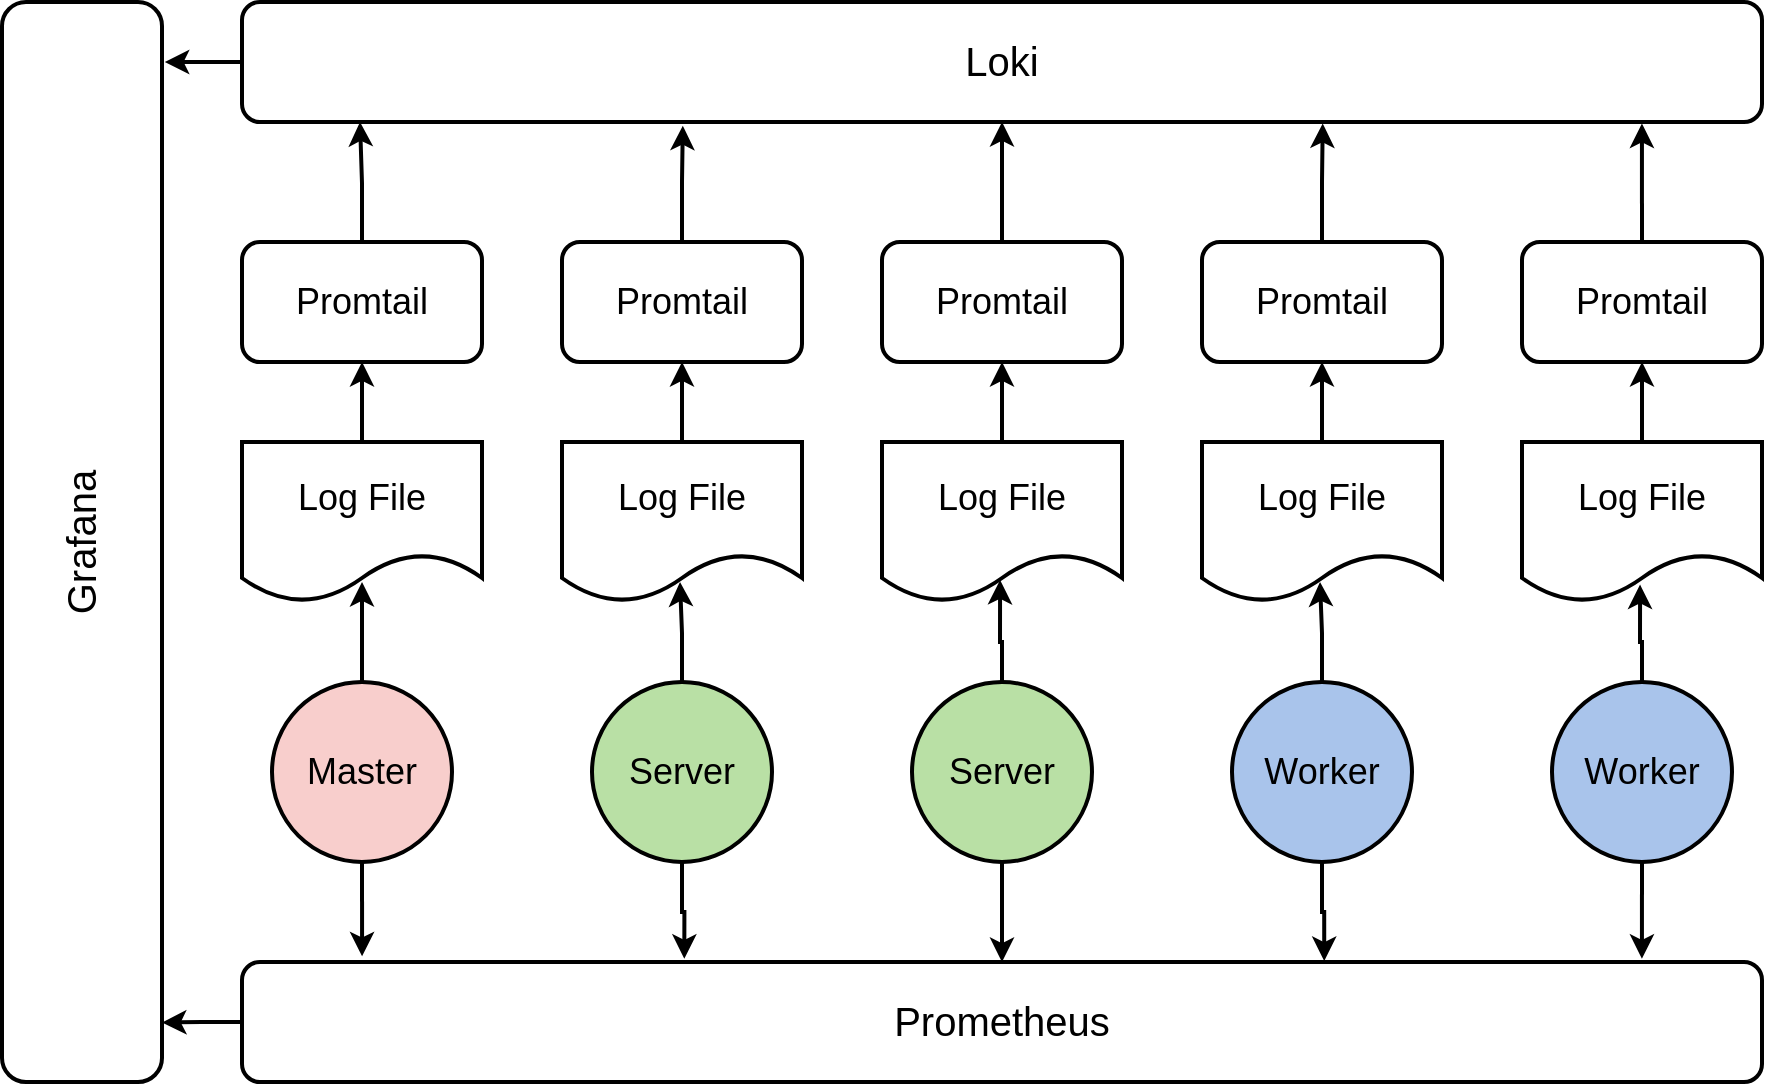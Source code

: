 <mxfile version="15.7.3" type="device"><diagram id="6SC1X9g53ocgEXp1Tio_" name="第 1 页"><mxGraphModel dx="2128" dy="724" grid="1" gridSize="10" guides="1" tooltips="1" connect="1" arrows="1" fold="1" page="1" pageScale="1" pageWidth="827" pageHeight="1169" math="0" shadow="0"><root><mxCell id="0"/><mxCell id="1" parent="0"/><mxCell id="wLnV-hiFFxJ6NujOhuM9-17" style="edgeStyle=orthogonalEdgeStyle;rounded=0;orthogonalLoop=1;jettySize=auto;html=1;exitX=0.5;exitY=0;exitDx=0;exitDy=0;entryX=0.5;entryY=1;entryDx=0;entryDy=0;fontSize=18;strokeWidth=2;" edge="1" parent="1" source="wLnV-hiFFxJ6NujOhuM9-1" target="wLnV-hiFFxJ6NujOhuM9-14"><mxGeometry relative="1" as="geometry"/></mxCell><mxCell id="wLnV-hiFFxJ6NujOhuM9-1" value="&lt;font style=&quot;font-size: 18px&quot;&gt;Log File&lt;/font&gt;" style="shape=document;whiteSpace=wrap;html=1;boundedLbl=1;strokeWidth=2;" vertex="1" parent="1"><mxGeometry x="40" y="260" width="120" height="80" as="geometry"/></mxCell><mxCell id="wLnV-hiFFxJ6NujOhuM9-18" style="edgeStyle=orthogonalEdgeStyle;rounded=0;orthogonalLoop=1;jettySize=auto;html=1;exitX=0.5;exitY=0;exitDx=0;exitDy=0;entryX=0.5;entryY=1;entryDx=0;entryDy=0;fontSize=18;strokeWidth=2;" edge="1" parent="1" source="wLnV-hiFFxJ6NujOhuM9-2" target="wLnV-hiFFxJ6NujOhuM9-13"><mxGeometry relative="1" as="geometry"/></mxCell><mxCell id="wLnV-hiFFxJ6NujOhuM9-2" value="&lt;font style=&quot;font-size: 18px&quot;&gt;Log File&lt;/font&gt;" style="shape=document;whiteSpace=wrap;html=1;boundedLbl=1;strokeWidth=2;" vertex="1" parent="1"><mxGeometry x="200" y="260" width="120" height="80" as="geometry"/></mxCell><mxCell id="wLnV-hiFFxJ6NujOhuM9-19" style="edgeStyle=orthogonalEdgeStyle;rounded=0;orthogonalLoop=1;jettySize=auto;html=1;exitX=0.5;exitY=0;exitDx=0;exitDy=0;entryX=0.5;entryY=1;entryDx=0;entryDy=0;fontSize=18;strokeWidth=2;" edge="1" parent="1" source="wLnV-hiFFxJ6NujOhuM9-3" target="wLnV-hiFFxJ6NujOhuM9-12"><mxGeometry relative="1" as="geometry"/></mxCell><mxCell id="wLnV-hiFFxJ6NujOhuM9-3" value="&lt;font style=&quot;font-size: 18px&quot;&gt;Log File&lt;/font&gt;" style="shape=document;whiteSpace=wrap;html=1;boundedLbl=1;strokeWidth=2;" vertex="1" parent="1"><mxGeometry x="360" y="260" width="120" height="80" as="geometry"/></mxCell><mxCell id="wLnV-hiFFxJ6NujOhuM9-20" style="edgeStyle=orthogonalEdgeStyle;rounded=0;orthogonalLoop=1;jettySize=auto;html=1;exitX=0.5;exitY=0;exitDx=0;exitDy=0;entryX=0.5;entryY=1;entryDx=0;entryDy=0;fontSize=18;strokeWidth=2;" edge="1" parent="1" source="wLnV-hiFFxJ6NujOhuM9-4" target="wLnV-hiFFxJ6NujOhuM9-11"><mxGeometry relative="1" as="geometry"/></mxCell><mxCell id="wLnV-hiFFxJ6NujOhuM9-4" value="&lt;font style=&quot;font-size: 18px&quot;&gt;Log File&lt;/font&gt;" style="shape=document;whiteSpace=wrap;html=1;boundedLbl=1;strokeWidth=2;" vertex="1" parent="1"><mxGeometry x="520" y="260" width="120" height="80" as="geometry"/></mxCell><mxCell id="wLnV-hiFFxJ6NujOhuM9-21" style="edgeStyle=orthogonalEdgeStyle;rounded=0;orthogonalLoop=1;jettySize=auto;html=1;exitX=0.5;exitY=0;exitDx=0;exitDy=0;entryX=0.5;entryY=1;entryDx=0;entryDy=0;fontSize=18;strokeWidth=2;" edge="1" parent="1" source="wLnV-hiFFxJ6NujOhuM9-5" target="wLnV-hiFFxJ6NujOhuM9-15"><mxGeometry relative="1" as="geometry"/></mxCell><mxCell id="wLnV-hiFFxJ6NujOhuM9-5" value="&lt;font style=&quot;font-size: 18px&quot;&gt;Log File&lt;/font&gt;" style="shape=document;whiteSpace=wrap;html=1;boundedLbl=1;strokeWidth=2;" vertex="1" parent="1"><mxGeometry x="680" y="260" width="120" height="80" as="geometry"/></mxCell><mxCell id="wLnV-hiFFxJ6NujOhuM9-22" style="edgeStyle=orthogonalEdgeStyle;rounded=0;orthogonalLoop=1;jettySize=auto;html=1;exitX=0.5;exitY=0;exitDx=0;exitDy=0;fontSize=18;strokeWidth=2;" edge="1" parent="1" source="wLnV-hiFFxJ6NujOhuM9-6"><mxGeometry relative="1" as="geometry"><mxPoint x="100" y="330" as="targetPoint"/></mxGeometry></mxCell><mxCell id="wLnV-hiFFxJ6NujOhuM9-34" style="edgeStyle=orthogonalEdgeStyle;rounded=0;orthogonalLoop=1;jettySize=auto;html=1;exitX=0.5;exitY=1;exitDx=0;exitDy=0;entryX=0.079;entryY=-0.047;entryDx=0;entryDy=0;entryPerimeter=0;fontSize=18;strokeWidth=2;" edge="1" parent="1" source="wLnV-hiFFxJ6NujOhuM9-6" target="wLnV-hiFFxJ6NujOhuM9-27"><mxGeometry relative="1" as="geometry"/></mxCell><mxCell id="wLnV-hiFFxJ6NujOhuM9-6" value="Master" style="ellipse;whiteSpace=wrap;html=1;aspect=fixed;fontSize=18;strokeWidth=2;fillColor=#F8CECC;" vertex="1" parent="1"><mxGeometry x="55" y="380" width="90" height="90" as="geometry"/></mxCell><mxCell id="wLnV-hiFFxJ6NujOhuM9-39" style="edgeStyle=orthogonalEdgeStyle;rounded=0;orthogonalLoop=1;jettySize=auto;html=1;exitX=0.5;exitY=1;exitDx=0;exitDy=0;entryX=0.291;entryY=-0.027;entryDx=0;entryDy=0;entryPerimeter=0;fontSize=18;strokeWidth=2;" edge="1" parent="1" source="wLnV-hiFFxJ6NujOhuM9-7" target="wLnV-hiFFxJ6NujOhuM9-27"><mxGeometry relative="1" as="geometry"/></mxCell><mxCell id="wLnV-hiFFxJ6NujOhuM9-40" style="edgeStyle=orthogonalEdgeStyle;rounded=0;orthogonalLoop=1;jettySize=auto;html=1;exitX=0.5;exitY=0;exitDx=0;exitDy=0;fontSize=18;strokeWidth=2;" edge="1" parent="1" source="wLnV-hiFFxJ6NujOhuM9-7"><mxGeometry relative="1" as="geometry"><mxPoint x="259" y="330" as="targetPoint"/></mxGeometry></mxCell><mxCell id="wLnV-hiFFxJ6NujOhuM9-7" value="Server" style="ellipse;whiteSpace=wrap;html=1;aspect=fixed;fontSize=18;strokeWidth=2;fillColor=#B9E0A5;" vertex="1" parent="1"><mxGeometry x="215" y="380" width="90" height="90" as="geometry"/></mxCell><mxCell id="wLnV-hiFFxJ6NujOhuM9-24" style="edgeStyle=orthogonalEdgeStyle;rounded=0;orthogonalLoop=1;jettySize=auto;html=1;exitX=0.5;exitY=0;exitDx=0;exitDy=0;entryX=0.492;entryY=0.862;entryDx=0;entryDy=0;entryPerimeter=0;fontSize=18;strokeWidth=2;" edge="1" parent="1" source="wLnV-hiFFxJ6NujOhuM9-8" target="wLnV-hiFFxJ6NujOhuM9-3"><mxGeometry relative="1" as="geometry"/></mxCell><mxCell id="wLnV-hiFFxJ6NujOhuM9-38" style="edgeStyle=orthogonalEdgeStyle;rounded=0;orthogonalLoop=1;jettySize=auto;html=1;exitX=0.5;exitY=1;exitDx=0;exitDy=0;entryX=0.5;entryY=0;entryDx=0;entryDy=0;fontSize=18;strokeWidth=2;" edge="1" parent="1" source="wLnV-hiFFxJ6NujOhuM9-8" target="wLnV-hiFFxJ6NujOhuM9-27"><mxGeometry relative="1" as="geometry"/></mxCell><mxCell id="wLnV-hiFFxJ6NujOhuM9-8" value="Server" style="ellipse;whiteSpace=wrap;html=1;aspect=fixed;fontSize=18;strokeWidth=2;fillColor=#B9E0A5;" vertex="1" parent="1"><mxGeometry x="375" y="380" width="90" height="90" as="geometry"/></mxCell><mxCell id="wLnV-hiFFxJ6NujOhuM9-25" style="edgeStyle=orthogonalEdgeStyle;rounded=0;orthogonalLoop=1;jettySize=auto;html=1;exitX=0.5;exitY=0;exitDx=0;exitDy=0;fontSize=18;strokeWidth=2;" edge="1" parent="1" source="wLnV-hiFFxJ6NujOhuM9-9"><mxGeometry relative="1" as="geometry"><mxPoint x="579" y="330" as="targetPoint"/></mxGeometry></mxCell><mxCell id="wLnV-hiFFxJ6NujOhuM9-37" style="edgeStyle=orthogonalEdgeStyle;rounded=0;orthogonalLoop=1;jettySize=auto;html=1;exitX=0.5;exitY=1;exitDx=0;exitDy=0;entryX=0.712;entryY=-0.008;entryDx=0;entryDy=0;entryPerimeter=0;fontSize=18;strokeWidth=2;" edge="1" parent="1" source="wLnV-hiFFxJ6NujOhuM9-9" target="wLnV-hiFFxJ6NujOhuM9-27"><mxGeometry relative="1" as="geometry"/></mxCell><mxCell id="wLnV-hiFFxJ6NujOhuM9-9" value="Worker" style="ellipse;whiteSpace=wrap;html=1;aspect=fixed;fontSize=18;strokeWidth=2;fillColor=#A9C4EB;" vertex="1" parent="1"><mxGeometry x="535" y="380" width="90" height="90" as="geometry"/></mxCell><mxCell id="wLnV-hiFFxJ6NujOhuM9-26" style="edgeStyle=orthogonalEdgeStyle;rounded=0;orthogonalLoop=1;jettySize=auto;html=1;exitX=0.5;exitY=0;exitDx=0;exitDy=0;entryX=0.492;entryY=0.891;entryDx=0;entryDy=0;entryPerimeter=0;fontSize=18;strokeWidth=2;" edge="1" parent="1" source="wLnV-hiFFxJ6NujOhuM9-10" target="wLnV-hiFFxJ6NujOhuM9-5"><mxGeometry relative="1" as="geometry"/></mxCell><mxCell id="wLnV-hiFFxJ6NujOhuM9-36" style="edgeStyle=orthogonalEdgeStyle;rounded=0;orthogonalLoop=1;jettySize=auto;html=1;exitX=0.5;exitY=1;exitDx=0;exitDy=0;entryX=0.921;entryY=-0.027;entryDx=0;entryDy=0;entryPerimeter=0;fontSize=18;strokeWidth=2;" edge="1" parent="1" source="wLnV-hiFFxJ6NujOhuM9-10" target="wLnV-hiFFxJ6NujOhuM9-27"><mxGeometry relative="1" as="geometry"/></mxCell><mxCell id="wLnV-hiFFxJ6NujOhuM9-10" value="Worker" style="ellipse;whiteSpace=wrap;html=1;aspect=fixed;fontSize=18;strokeWidth=2;fillColor=#A9C4EB;" vertex="1" parent="1"><mxGeometry x="695" y="380" width="90" height="90" as="geometry"/></mxCell><mxCell id="wLnV-hiFFxJ6NujOhuM9-32" style="edgeStyle=orthogonalEdgeStyle;rounded=0;orthogonalLoop=1;jettySize=auto;html=1;exitX=0.5;exitY=0;exitDx=0;exitDy=0;entryX=0.711;entryY=1.012;entryDx=0;entryDy=0;entryPerimeter=0;fontSize=18;strokeWidth=2;" edge="1" parent="1" source="wLnV-hiFFxJ6NujOhuM9-11" target="wLnV-hiFFxJ6NujOhuM9-16"><mxGeometry relative="1" as="geometry"/></mxCell><mxCell id="wLnV-hiFFxJ6NujOhuM9-11" value="&lt;span&gt;Promtail&lt;/span&gt;" style="rounded=1;whiteSpace=wrap;html=1;fontSize=18;strokeWidth=2;" vertex="1" parent="1"><mxGeometry x="520" y="160" width="120" height="60" as="geometry"/></mxCell><mxCell id="wLnV-hiFFxJ6NujOhuM9-31" style="edgeStyle=orthogonalEdgeStyle;rounded=0;orthogonalLoop=1;jettySize=auto;html=1;exitX=0.5;exitY=0;exitDx=0;exitDy=0;entryX=0.5;entryY=1;entryDx=0;entryDy=0;fontSize=18;strokeWidth=2;" edge="1" parent="1" source="wLnV-hiFFxJ6NujOhuM9-12" target="wLnV-hiFFxJ6NujOhuM9-16"><mxGeometry relative="1" as="geometry"/></mxCell><mxCell id="wLnV-hiFFxJ6NujOhuM9-12" value="&lt;span&gt;Promtail&lt;/span&gt;" style="rounded=1;whiteSpace=wrap;html=1;fontSize=18;strokeWidth=2;" vertex="1" parent="1"><mxGeometry x="360" y="160" width="120" height="60" as="geometry"/></mxCell><mxCell id="wLnV-hiFFxJ6NujOhuM9-30" style="edgeStyle=orthogonalEdgeStyle;rounded=0;orthogonalLoop=1;jettySize=auto;html=1;exitX=0.5;exitY=0;exitDx=0;exitDy=0;entryX=0.29;entryY=1.031;entryDx=0;entryDy=0;entryPerimeter=0;fontSize=18;strokeWidth=2;" edge="1" parent="1" source="wLnV-hiFFxJ6NujOhuM9-13" target="wLnV-hiFFxJ6NujOhuM9-16"><mxGeometry relative="1" as="geometry"/></mxCell><mxCell id="wLnV-hiFFxJ6NujOhuM9-13" value="&lt;span&gt;Promtail&lt;/span&gt;" style="rounded=1;whiteSpace=wrap;html=1;fontSize=18;strokeWidth=2;" vertex="1" parent="1"><mxGeometry x="200" y="160" width="120" height="60" as="geometry"/></mxCell><mxCell id="wLnV-hiFFxJ6NujOhuM9-28" style="edgeStyle=orthogonalEdgeStyle;rounded=0;orthogonalLoop=1;jettySize=auto;html=1;exitX=0.5;exitY=0;exitDx=0;exitDy=0;fontSize=18;strokeWidth=2;" edge="1" parent="1" source="wLnV-hiFFxJ6NujOhuM9-14"><mxGeometry relative="1" as="geometry"><mxPoint x="99" y="100" as="targetPoint"/></mxGeometry></mxCell><mxCell id="wLnV-hiFFxJ6NujOhuM9-14" value="Promtail" style="rounded=1;whiteSpace=wrap;html=1;fontSize=18;strokeWidth=2;" vertex="1" parent="1"><mxGeometry x="40" y="160" width="120" height="60" as="geometry"/></mxCell><mxCell id="wLnV-hiFFxJ6NujOhuM9-33" style="edgeStyle=orthogonalEdgeStyle;rounded=0;orthogonalLoop=1;jettySize=auto;html=1;exitX=0.5;exitY=0;exitDx=0;exitDy=0;entryX=0.921;entryY=1.012;entryDx=0;entryDy=0;entryPerimeter=0;fontSize=18;strokeWidth=2;" edge="1" parent="1" source="wLnV-hiFFxJ6NujOhuM9-15" target="wLnV-hiFFxJ6NujOhuM9-16"><mxGeometry relative="1" as="geometry"/></mxCell><mxCell id="wLnV-hiFFxJ6NujOhuM9-15" value="&lt;span&gt;Promtail&lt;/span&gt;" style="rounded=1;whiteSpace=wrap;html=1;fontSize=18;strokeWidth=2;" vertex="1" parent="1"><mxGeometry x="680" y="160" width="120" height="60" as="geometry"/></mxCell><mxCell id="wLnV-hiFFxJ6NujOhuM9-47" style="edgeStyle=orthogonalEdgeStyle;rounded=0;orthogonalLoop=1;jettySize=auto;html=1;exitX=0;exitY=0.5;exitDx=0;exitDy=0;entryX=1.018;entryY=0.054;entryDx=0;entryDy=0;entryPerimeter=0;fontSize=18;strokeWidth=2;" edge="1" parent="1" source="wLnV-hiFFxJ6NujOhuM9-16" target="wLnV-hiFFxJ6NujOhuM9-42"><mxGeometry relative="1" as="geometry"/></mxCell><mxCell id="wLnV-hiFFxJ6NujOhuM9-16" value="&lt;font style=&quot;font-size: 20px&quot;&gt;Loki&lt;/font&gt;" style="rounded=1;whiteSpace=wrap;html=1;fontSize=18;strokeWidth=2;" vertex="1" parent="1"><mxGeometry x="40" y="40" width="760" height="60" as="geometry"/></mxCell><mxCell id="wLnV-hiFFxJ6NujOhuM9-45" style="edgeStyle=orthogonalEdgeStyle;rounded=0;orthogonalLoop=1;jettySize=auto;html=1;exitX=0;exitY=0.5;exitDx=0;exitDy=0;entryX=1;entryY=0.945;entryDx=0;entryDy=0;entryPerimeter=0;fontSize=18;strokeWidth=2;" edge="1" parent="1" source="wLnV-hiFFxJ6NujOhuM9-27" target="wLnV-hiFFxJ6NujOhuM9-42"><mxGeometry relative="1" as="geometry"/></mxCell><mxCell id="wLnV-hiFFxJ6NujOhuM9-27" value="&lt;font style=&quot;font-size: 20px&quot;&gt;Prometheus&lt;/font&gt;" style="rounded=1;whiteSpace=wrap;html=1;fontSize=18;strokeWidth=2;" vertex="1" parent="1"><mxGeometry x="40" y="520" width="760" height="60" as="geometry"/></mxCell><mxCell id="wLnV-hiFFxJ6NujOhuM9-42" value="&lt;font style=&quot;font-size: 20px&quot;&gt;Grafana&lt;/font&gt;" style="rounded=1;whiteSpace=wrap;html=1;fontSize=18;strokeWidth=2;horizontal=0;" vertex="1" parent="1"><mxGeometry x="-80" y="40" width="80" height="540" as="geometry"/></mxCell></root></mxGraphModel></diagram></mxfile>